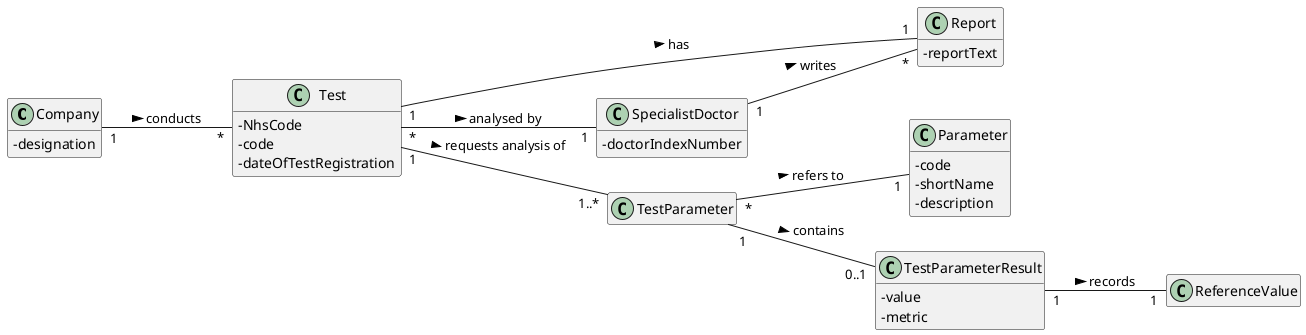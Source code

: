 @startuml

skinparam classAttributeIconSize 0
hide empty methods
hide empty attributes
left to right direction

class Company{
- designation
}

'class FinalResult{}

'class ChemicalResult{}

'class Diagnosis{}

class Report{
- reportText
}

class SpecialistDoctor{
- doctorIndexNumber
}

class Test{
- NhsCode
- code
- dateOfTestRegistration
}

/'class TestType{
- code
- description
- collectingMethod
}'/

class TestParameter{}

class Parameter{
- code
- shortName
- description
}

class TestParameterResult{
- value
- metric
}

class ReferenceValue{}

Company "1" -- "*" Test : conducts >
'ChemicalResult "1" -- "1" Test : presented under >
Test "*" -- "1" SpecialistDoctor : analysed by >
'SpecialistDoctor "1" -- "*" Diagnosis : makes >
SpecialistDoctor "1" -- "*" Report : writes >
'Diagnosis "1" -- "1" FinalResult : receives <
'Report "1" -- "1" FinalResult : receives <
Report "1" -- "1" Test : has <
'Test "*" -- "1" TestType : is of >
Test "1" -- "1..*" TestParameter : requests analysis of >
TestParameter "*" -- "1" Parameter : refers to >
TestParameter "1" -- "0..1" TestParameterResult : contains >
TestParameterResult "1" -- "1" ReferenceValue : records >


@enduml